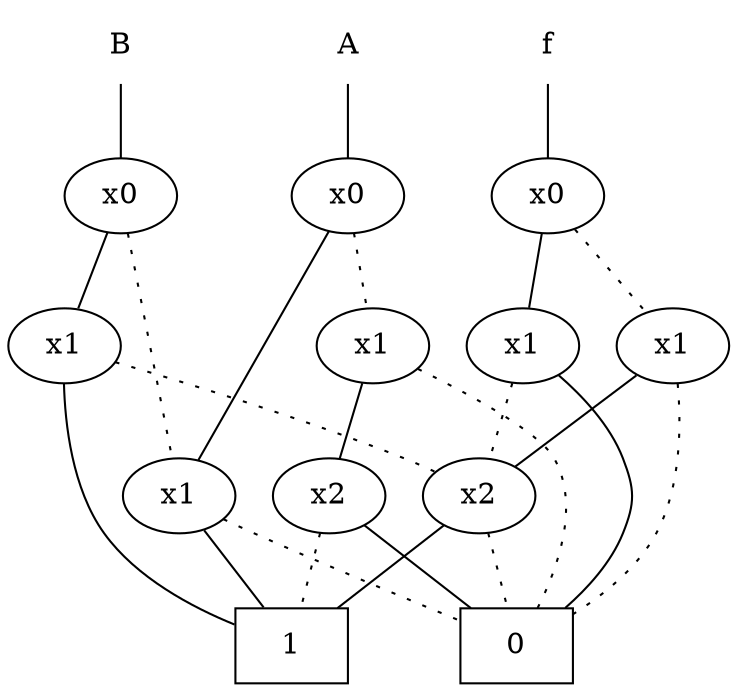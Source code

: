 graph sbdd { 
A[shape="plaintext"];
A -- 5;
B[shape="plaintext"];
B -- 8;
f[shape="plaintext"];
f -- 11;
1[shape="box"];
0[shape="box"];
2[label="x2"];
3[label="x1"];
4[label="x1"];
5[label="x0"];
6[label="x2"];
7[label="x1"];
8[label="x0"];
9[label="x1"];
10[label="x1"];
11[label="x0"];
2 -- 1 [style="dotted"];
2 -- 0;
3 -- 0 [style="dotted"];
3 -- 2;
4 -- 0 [style="dotted"];
4 -- 1;
5 -- 3 [style="dotted"];
5 -- 4;
6 -- 0 [style="dotted"];
6 -- 1;
7 -- 6 [style="dotted"];
7 -- 1;
8 -- 4 [style="dotted"];
8 -- 7;
9 -- 6 [style="dotted"];
9 -- 0;
10 -- 0 [style="dotted"];
10 -- 6;
11 -- 10 [style="dotted"];
11 -- 9;
 }